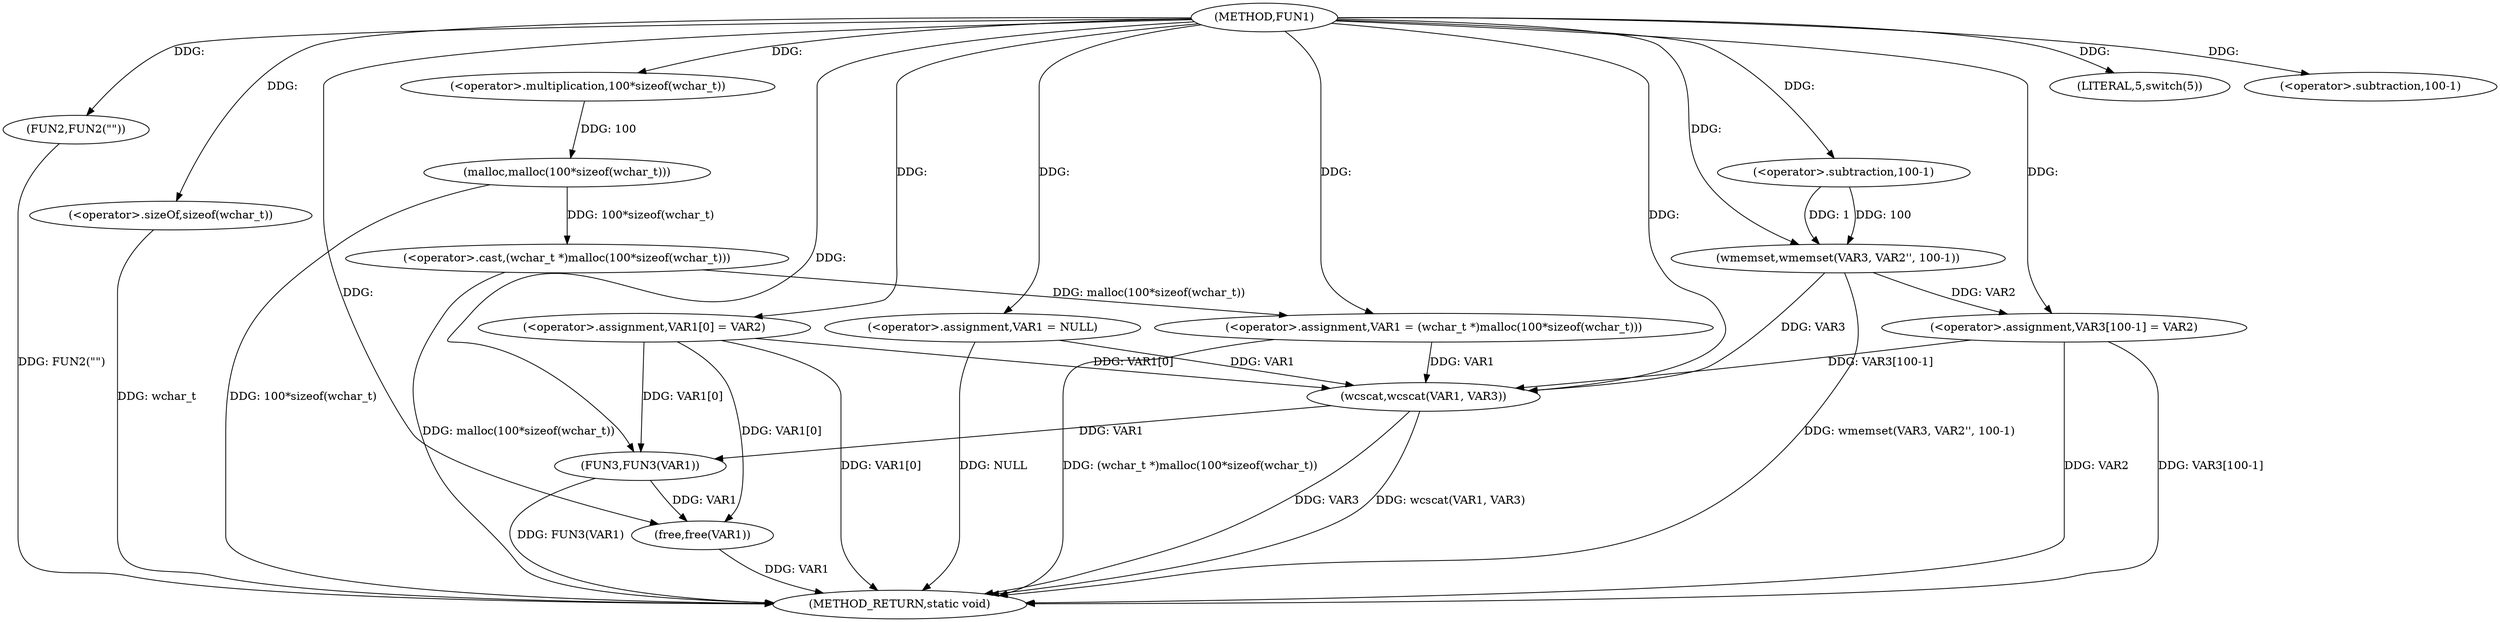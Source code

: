 digraph FUN1 {  
"1000100" [label = "(METHOD,FUN1)" ]
"1000151" [label = "(METHOD_RETURN,static void)" ]
"1000103" [label = "(<operator>.assignment,VAR1 = NULL)" ]
"1000107" [label = "(LITERAL,5,switch(5))" ]
"1000110" [label = "(FUN2,FUN2(\"\"))" ]
"1000114" [label = "(<operator>.assignment,VAR1 = (wchar_t *)malloc(100*sizeof(wchar_t)))" ]
"1000116" [label = "(<operator>.cast,(wchar_t *)malloc(100*sizeof(wchar_t)))" ]
"1000118" [label = "(malloc,malloc(100*sizeof(wchar_t)))" ]
"1000119" [label = "(<operator>.multiplication,100*sizeof(wchar_t))" ]
"1000121" [label = "(<operator>.sizeOf,sizeof(wchar_t))" ]
"1000123" [label = "(<operator>.assignment,VAR1[0] = VAR2)" ]
"1000131" [label = "(wmemset,wmemset(VAR3, VAR2'', 100-1))" ]
"1000134" [label = "(<operator>.subtraction,100-1)" ]
"1000137" [label = "(<operator>.assignment,VAR3[100-1] = VAR2)" ]
"1000140" [label = "(<operator>.subtraction,100-1)" ]
"1000144" [label = "(wcscat,wcscat(VAR1, VAR3))" ]
"1000147" [label = "(FUN3,FUN3(VAR1))" ]
"1000149" [label = "(free,free(VAR1))" ]
  "1000103" -> "1000151"  [ label = "DDG: NULL"] 
  "1000116" -> "1000151"  [ label = "DDG: malloc(100*sizeof(wchar_t))"] 
  "1000110" -> "1000151"  [ label = "DDG: FUN2(\"\")"] 
  "1000149" -> "1000151"  [ label = "DDG: VAR1"] 
  "1000137" -> "1000151"  [ label = "DDG: VAR3[100-1]"] 
  "1000118" -> "1000151"  [ label = "DDG: 100*sizeof(wchar_t)"] 
  "1000144" -> "1000151"  [ label = "DDG: VAR3"] 
  "1000144" -> "1000151"  [ label = "DDG: wcscat(VAR1, VAR3)"] 
  "1000137" -> "1000151"  [ label = "DDG: VAR2"] 
  "1000121" -> "1000151"  [ label = "DDG: wchar_t"] 
  "1000147" -> "1000151"  [ label = "DDG: FUN3(VAR1)"] 
  "1000114" -> "1000151"  [ label = "DDG: (wchar_t *)malloc(100*sizeof(wchar_t))"] 
  "1000131" -> "1000151"  [ label = "DDG: wmemset(VAR3, VAR2'', 100-1)"] 
  "1000123" -> "1000151"  [ label = "DDG: VAR1[0]"] 
  "1000100" -> "1000103"  [ label = "DDG: "] 
  "1000100" -> "1000107"  [ label = "DDG: "] 
  "1000100" -> "1000110"  [ label = "DDG: "] 
  "1000116" -> "1000114"  [ label = "DDG: malloc(100*sizeof(wchar_t))"] 
  "1000100" -> "1000114"  [ label = "DDG: "] 
  "1000118" -> "1000116"  [ label = "DDG: 100*sizeof(wchar_t)"] 
  "1000119" -> "1000118"  [ label = "DDG: 100"] 
  "1000100" -> "1000119"  [ label = "DDG: "] 
  "1000100" -> "1000121"  [ label = "DDG: "] 
  "1000100" -> "1000123"  [ label = "DDG: "] 
  "1000100" -> "1000131"  [ label = "DDG: "] 
  "1000134" -> "1000131"  [ label = "DDG: 100"] 
  "1000134" -> "1000131"  [ label = "DDG: 1"] 
  "1000100" -> "1000134"  [ label = "DDG: "] 
  "1000131" -> "1000137"  [ label = "DDG: VAR2"] 
  "1000100" -> "1000137"  [ label = "DDG: "] 
  "1000100" -> "1000140"  [ label = "DDG: "] 
  "1000103" -> "1000144"  [ label = "DDG: VAR1"] 
  "1000114" -> "1000144"  [ label = "DDG: VAR1"] 
  "1000123" -> "1000144"  [ label = "DDG: VAR1[0]"] 
  "1000100" -> "1000144"  [ label = "DDG: "] 
  "1000131" -> "1000144"  [ label = "DDG: VAR3"] 
  "1000137" -> "1000144"  [ label = "DDG: VAR3[100-1]"] 
  "1000144" -> "1000147"  [ label = "DDG: VAR1"] 
  "1000123" -> "1000147"  [ label = "DDG: VAR1[0]"] 
  "1000100" -> "1000147"  [ label = "DDG: "] 
  "1000147" -> "1000149"  [ label = "DDG: VAR1"] 
  "1000123" -> "1000149"  [ label = "DDG: VAR1[0]"] 
  "1000100" -> "1000149"  [ label = "DDG: "] 
}
